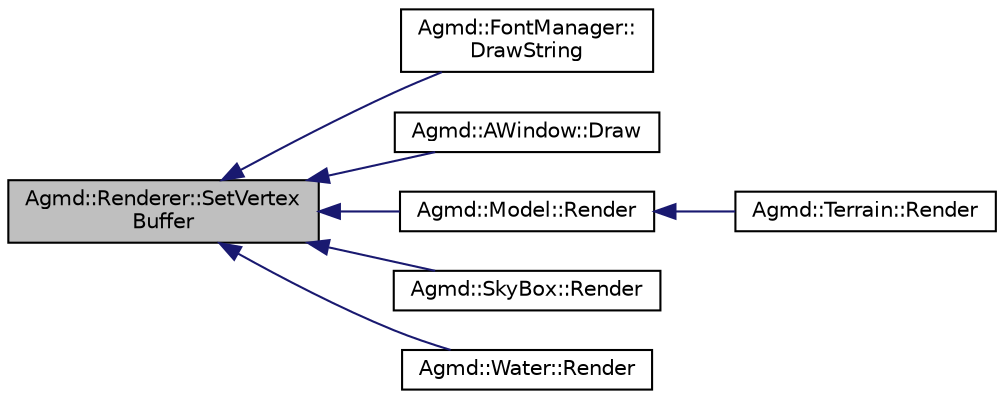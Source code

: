 digraph "Agmd::Renderer::SetVertexBuffer"
{
  edge [fontname="Helvetica",fontsize="10",labelfontname="Helvetica",labelfontsize="10"];
  node [fontname="Helvetica",fontsize="10",shape=record];
  rankdir="LR";
  Node1 [label="Agmd::Renderer::SetVertex\lBuffer",height=0.2,width=0.4,color="black", fillcolor="grey75", style="filled" fontcolor="black"];
  Node1 -> Node2 [dir="back",color="midnightblue",fontsize="10",style="solid",fontname="Helvetica"];
  Node2 [label="Agmd::FontManager::\lDrawString",height=0.2,width=0.4,color="black", fillcolor="white", style="filled",URL="$class_agmd_1_1_font_manager.html#a3dd0d062b1b992e349faf5d8cf7a6f2b"];
  Node1 -> Node3 [dir="back",color="midnightblue",fontsize="10",style="solid",fontname="Helvetica"];
  Node3 [label="Agmd::AWindow::Draw",height=0.2,width=0.4,color="black", fillcolor="white", style="filled",URL="$class_agmd_1_1_a_window.html#a93b410b17d973df5bb16ae0ddadb45bf"];
  Node1 -> Node4 [dir="back",color="midnightblue",fontsize="10",style="solid",fontname="Helvetica"];
  Node4 [label="Agmd::Model::Render",height=0.2,width=0.4,color="black", fillcolor="white", style="filled",URL="$class_agmd_1_1_model.html#a3339dd9b63bb58867c9c3a215c8d4e2f"];
  Node4 -> Node5 [dir="back",color="midnightblue",fontsize="10",style="solid",fontname="Helvetica"];
  Node5 [label="Agmd::Terrain::Render",height=0.2,width=0.4,color="black", fillcolor="white", style="filled",URL="$class_agmd_1_1_terrain.html#a9d096ccb5dfaa02e2595a8a29fc6b1de"];
  Node1 -> Node6 [dir="back",color="midnightblue",fontsize="10",style="solid",fontname="Helvetica"];
  Node6 [label="Agmd::SkyBox::Render",height=0.2,width=0.4,color="black", fillcolor="white", style="filled",URL="$class_agmd_1_1_sky_box.html#a693474fc6f545526cfcdfb91e60c8464"];
  Node1 -> Node7 [dir="back",color="midnightblue",fontsize="10",style="solid",fontname="Helvetica"];
  Node7 [label="Agmd::Water::Render",height=0.2,width=0.4,color="black", fillcolor="white", style="filled",URL="$class_agmd_1_1_water.html#ae7082c0a64de76be28da4c7835e8e73b"];
}
